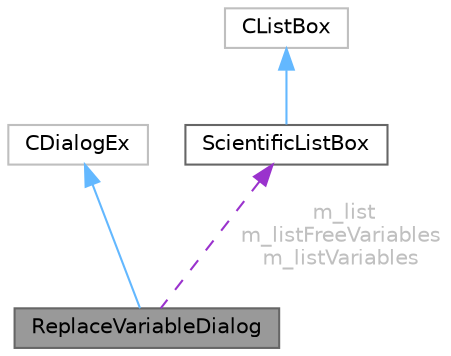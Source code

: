 digraph "ReplaceVariableDialog"
{
 // LATEX_PDF_SIZE
  bgcolor="transparent";
  edge [fontname=Helvetica,fontsize=10,labelfontname=Helvetica,labelfontsize=10];
  node [fontname=Helvetica,fontsize=10,shape=box,height=0.2,width=0.4];
  Node1 [id="Node000001",label="ReplaceVariableDialog",height=0.2,width=0.4,color="gray40", fillcolor="grey60", style="filled", fontcolor="black",tooltip="Диалоговое окно для замены переменных в формуле."];
  Node2 -> Node1 [id="edge1_Node000001_Node000002",dir="back",color="steelblue1",style="solid",tooltip=" "];
  Node2 [id="Node000002",label="CDialogEx",height=0.2,width=0.4,color="grey75", fillcolor="white", style="filled",tooltip=" "];
  Node3 -> Node1 [id="edge2_Node000001_Node000003",dir="back",color="darkorchid3",style="dashed",tooltip=" ",label=" m_list\nm_listFreeVariables\nm_listVariables",fontcolor="grey" ];
  Node3 [id="Node000003",label="ScientificListBox",height=0.2,width=0.4,color="gray40", fillcolor="white", style="filled",URL="$classScientificListBox.html",tooltip="Класс настраиваемого списка, используемый для отображения научных элементов со специальным форматиров..."];
  Node4 -> Node3 [id="edge3_Node000003_Node000004",dir="back",color="steelblue1",style="solid",tooltip=" "];
  Node4 [id="Node000004",label="CListBox",height=0.2,width=0.4,color="grey75", fillcolor="white", style="filled",tooltip=" "];
}
